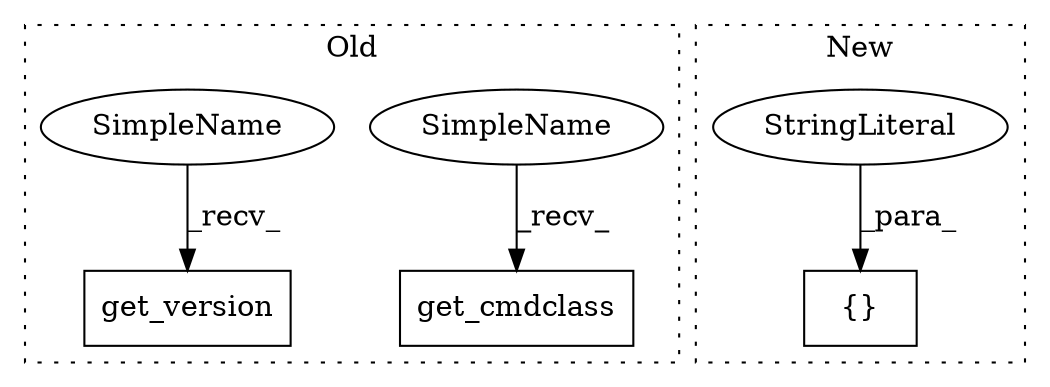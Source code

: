digraph G {
subgraph cluster0 {
1 [label="get_version" a="32" s="610" l="13" shape="box"];
4 [label="get_cmdclass" a="32" s="635" l="14" shape="box"];
5 [label="SimpleName" a="42" s="624" l="10" shape="ellipse"];
6 [label="SimpleName" a="42" s="599" l="10" shape="ellipse"];
label = "Old";
style="dotted";
}
subgraph cluster1 {
2 [label="{}" a="4" s="1386,1411" l="1,1" shape="box"];
3 [label="StringLiteral" a="45" s="1405" l="6" shape="ellipse"];
label = "New";
style="dotted";
}
3 -> 2 [label="_para_"];
5 -> 4 [label="_recv_"];
6 -> 1 [label="_recv_"];
}
